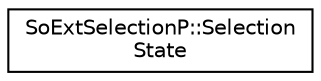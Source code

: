 digraph "Graphical Class Hierarchy"
{
 // LATEX_PDF_SIZE
  edge [fontname="Helvetica",fontsize="10",labelfontname="Helvetica",labelfontsize="10"];
  node [fontname="Helvetica",fontsize="10",shape=record];
  rankdir="LR";
  Node0 [label="SoExtSelectionP::Selection\lState",height=0.2,width=0.4,color="black", fillcolor="white", style="filled",URL="$structSoExtSelectionP_1_1SelectionState.html",tooltip=" "];
}
